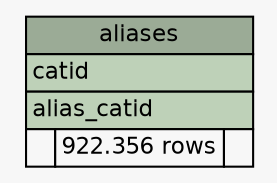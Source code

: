 // dot 2.26.3 on Linux 2.6.32-5-amd64
// SchemaSpy rev 590
digraph "aliases" {
  graph [
    rankdir="RL"
    bgcolor="#f7f7f7"
    nodesep="0.18"
    ranksep="0.46"
    fontname="Helvetica"
    fontsize="11"
  ];
  node [
    fontname="Helvetica"
    fontsize="11"
    shape="plaintext"
  ];
  edge [
    arrowsize="0.8"
  ];
  "aliases" [
    label=<
    <TABLE BORDER="0" CELLBORDER="1" CELLSPACING="0" BGCOLOR="#ffffff">
      <TR><TD COLSPAN="3" BGCOLOR="#9bab96" ALIGN="CENTER">aliases</TD></TR>
      <TR><TD PORT="catid" COLSPAN="3" BGCOLOR="#bed1b8" ALIGN="LEFT">catid</TD></TR>
      <TR><TD PORT="alias_catid" COLSPAN="3" BGCOLOR="#bed1b8" ALIGN="LEFT">alias_catid</TD></TR>
      <TR><TD ALIGN="LEFT" BGCOLOR="#f7f7f7">  </TD><TD ALIGN="RIGHT" BGCOLOR="#f7f7f7">922.356 rows</TD><TD ALIGN="RIGHT" BGCOLOR="#f7f7f7">  </TD></TR>
    </TABLE>>
    URL="tables/aliases.html"
    tooltip="aliases"
  ];
}
